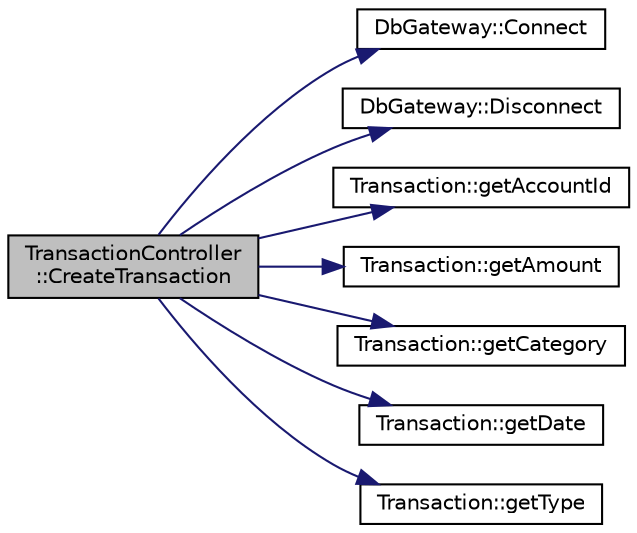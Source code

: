 digraph "TransactionController::CreateTransaction"
{
 // LATEX_PDF_SIZE
  edge [fontname="Helvetica",fontsize="10",labelfontname="Helvetica",labelfontsize="10"];
  node [fontname="Helvetica",fontsize="10",shape=record];
  rankdir="LR";
  Node1 [label="TransactionController\l::CreateTransaction",height=0.2,width=0.4,color="black", fillcolor="grey75", style="filled", fontcolor="black",tooltip="CreateTransaction creates a transaction based on Transaction model."];
  Node1 -> Node2 [color="midnightblue",fontsize="10",style="solid",fontname="Helvetica"];
  Node2 [label="DbGateway::Connect",height=0.2,width=0.4,color="black", fillcolor="white", style="filled",URL="$class_db_gateway.html#a0f140ea53b9f81c7ecadfb2f4e7710a7",tooltip=" "];
  Node1 -> Node3 [color="midnightblue",fontsize="10",style="solid",fontname="Helvetica"];
  Node3 [label="DbGateway::Disconnect",height=0.2,width=0.4,color="black", fillcolor="white", style="filled",URL="$class_db_gateway.html#a9013808dc47738faca00519117e539e3",tooltip=" "];
  Node1 -> Node4 [color="midnightblue",fontsize="10",style="solid",fontname="Helvetica"];
  Node4 [label="Transaction::getAccountId",height=0.2,width=0.4,color="black", fillcolor="white", style="filled",URL="$class_transaction.html#ae1826f129d23d1adef40a7b24545da82",tooltip=" "];
  Node1 -> Node5 [color="midnightblue",fontsize="10",style="solid",fontname="Helvetica"];
  Node5 [label="Transaction::getAmount",height=0.2,width=0.4,color="black", fillcolor="white", style="filled",URL="$class_transaction.html#a29ef4dff77312a0cec354d9fd2983b8d",tooltip=" "];
  Node1 -> Node6 [color="midnightblue",fontsize="10",style="solid",fontname="Helvetica"];
  Node6 [label="Transaction::getCategory",height=0.2,width=0.4,color="black", fillcolor="white", style="filled",URL="$class_transaction.html#a48955f02a7147b9bd6f117fde6fe4519",tooltip=" "];
  Node1 -> Node7 [color="midnightblue",fontsize="10",style="solid",fontname="Helvetica"];
  Node7 [label="Transaction::getDate",height=0.2,width=0.4,color="black", fillcolor="white", style="filled",URL="$class_transaction.html#a58693bcc1f06dbc393dcd486f5296f23",tooltip=" "];
  Node1 -> Node8 [color="midnightblue",fontsize="10",style="solid",fontname="Helvetica"];
  Node8 [label="Transaction::getType",height=0.2,width=0.4,color="black", fillcolor="white", style="filled",URL="$class_transaction.html#a410a20eb6184082d45c21a05154a6f0a",tooltip=" "];
}

